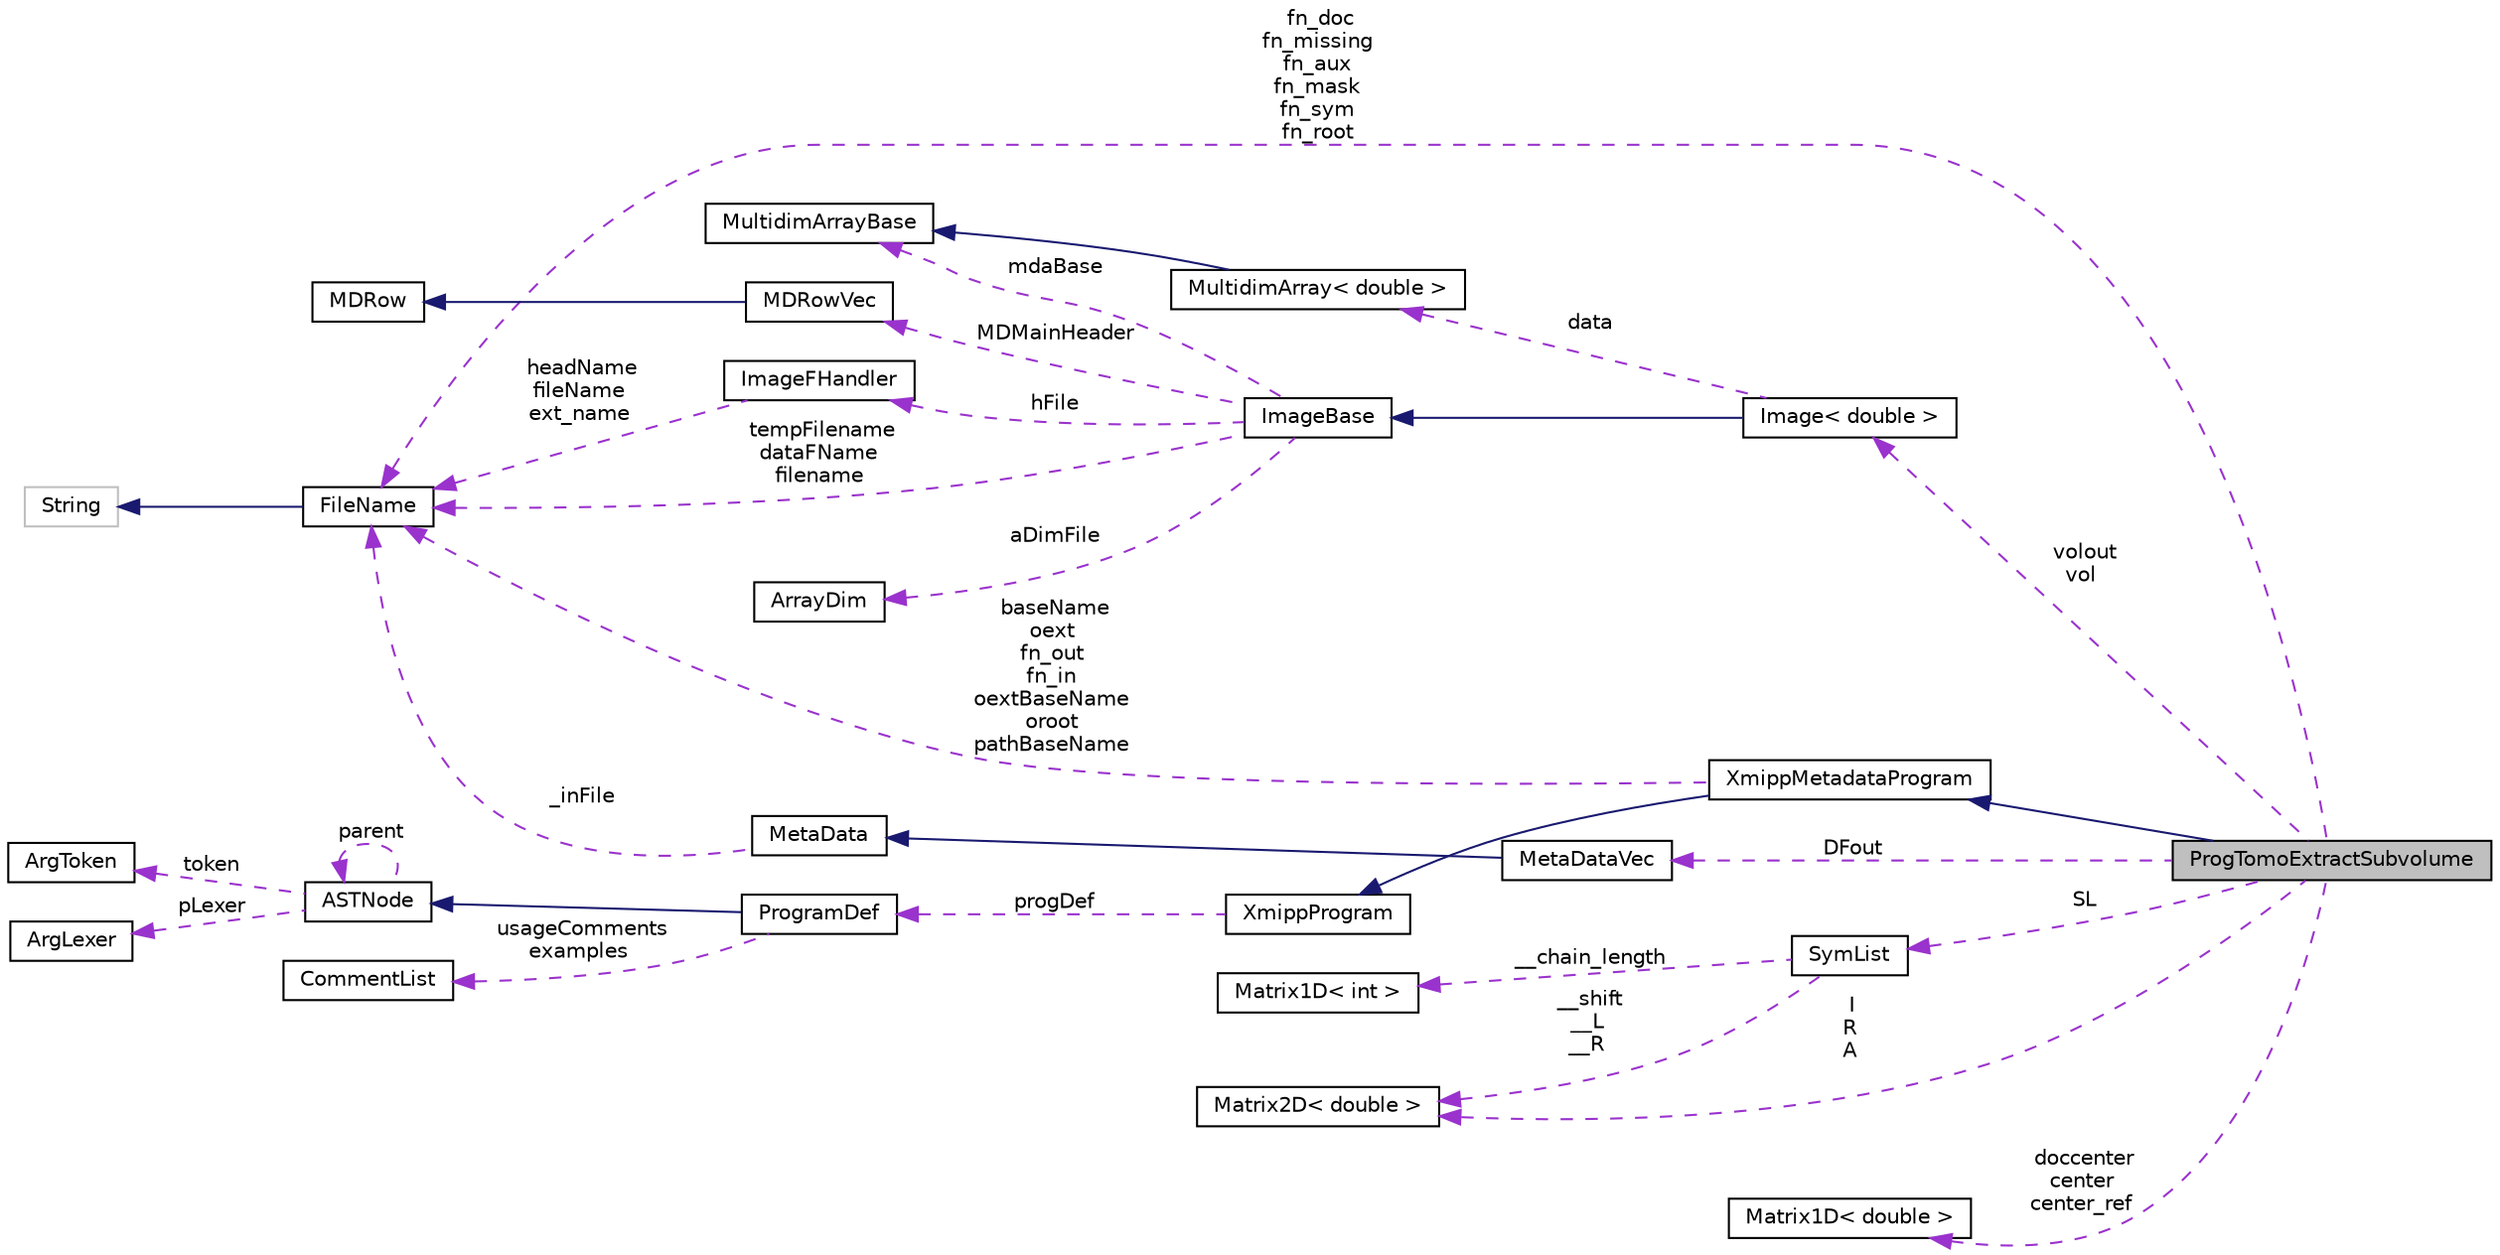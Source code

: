 digraph "ProgTomoExtractSubvolume"
{
  edge [fontname="Helvetica",fontsize="10",labelfontname="Helvetica",labelfontsize="10"];
  node [fontname="Helvetica",fontsize="10",shape=record];
  rankdir="LR";
  Node5 [label="ProgTomoExtractSubvolume",height=0.2,width=0.4,color="black", fillcolor="grey75", style="filled", fontcolor="black"];
  Node6 -> Node5 [dir="back",color="midnightblue",fontsize="10",style="solid",fontname="Helvetica"];
  Node6 [label="XmippMetadataProgram",height=0.2,width=0.4,color="black", fillcolor="white", style="filled",URL="$classXmippMetadataProgram.html"];
  Node7 -> Node6 [dir="back",color="midnightblue",fontsize="10",style="solid",fontname="Helvetica"];
  Node7 [label="XmippProgram",height=0.2,width=0.4,color="black", fillcolor="white", style="filled",URL="$classXmippProgram.html"];
  Node8 -> Node7 [dir="back",color="darkorchid3",fontsize="10",style="dashed",label=" progDef" ,fontname="Helvetica"];
  Node8 [label="ProgramDef",height=0.2,width=0.4,color="black", fillcolor="white", style="filled",URL="$classProgramDef.html"];
  Node9 -> Node8 [dir="back",color="midnightblue",fontsize="10",style="solid",fontname="Helvetica"];
  Node9 [label="ASTNode",height=0.2,width=0.4,color="black", fillcolor="white", style="filled",URL="$classASTNode.html"];
  Node10 -> Node9 [dir="back",color="darkorchid3",fontsize="10",style="dashed",label=" token" ,fontname="Helvetica"];
  Node10 [label="ArgToken",height=0.2,width=0.4,color="black", fillcolor="white", style="filled",URL="$classArgToken.html"];
  Node11 -> Node9 [dir="back",color="darkorchid3",fontsize="10",style="dashed",label=" pLexer" ,fontname="Helvetica"];
  Node11 [label="ArgLexer",height=0.2,width=0.4,color="black", fillcolor="white", style="filled",URL="$classArgLexer.html"];
  Node9 -> Node9 [dir="back",color="darkorchid3",fontsize="10",style="dashed",label=" parent" ,fontname="Helvetica"];
  Node12 -> Node8 [dir="back",color="darkorchid3",fontsize="10",style="dashed",label=" usageComments\nexamples" ,fontname="Helvetica"];
  Node12 [label="CommentList",height=0.2,width=0.4,color="black", fillcolor="white", style="filled",URL="$classCommentList.html"];
  Node13 -> Node6 [dir="back",color="darkorchid3",fontsize="10",style="dashed",label=" baseName\noext\nfn_out\nfn_in\noextBaseName\noroot\npathBaseName" ,fontname="Helvetica"];
  Node13 [label="FileName",height=0.2,width=0.4,color="black", fillcolor="white", style="filled",URL="$classFileName.html"];
  Node14 -> Node13 [dir="back",color="midnightblue",fontsize="10",style="solid",fontname="Helvetica"];
  Node14 [label="String",height=0.2,width=0.4,color="grey75", fillcolor="white", style="filled"];
  Node15 -> Node5 [dir="back",color="darkorchid3",fontsize="10",style="dashed",label=" DFout" ,fontname="Helvetica"];
  Node15 [label="MetaDataVec",height=0.2,width=0.4,color="black", fillcolor="white", style="filled",URL="$classMetaDataVec.html"];
  Node16 -> Node15 [dir="back",color="midnightblue",fontsize="10",style="solid",fontname="Helvetica"];
  Node16 [label="MetaData",height=0.2,width=0.4,color="black", fillcolor="white", style="filled",URL="$classMetaData.html"];
  Node13 -> Node16 [dir="back",color="darkorchid3",fontsize="10",style="dashed",label=" _inFile" ,fontname="Helvetica"];
  Node17 -> Node5 [dir="back",color="darkorchid3",fontsize="10",style="dashed",label=" I\nR\nA" ,fontname="Helvetica"];
  Node17 [label="Matrix2D\< double \>",height=0.2,width=0.4,color="black", fillcolor="white", style="filled",URL="$classMatrix2D.html"];
  Node18 -> Node5 [dir="back",color="darkorchid3",fontsize="10",style="dashed",label=" volout\nvol" ,fontname="Helvetica"];
  Node18 [label="Image\< double \>",height=0.2,width=0.4,color="black", fillcolor="white", style="filled",URL="$classImage.html"];
  Node19 -> Node18 [dir="back",color="midnightblue",fontsize="10",style="solid",fontname="Helvetica"];
  Node19 [label="ImageBase",height=0.2,width=0.4,color="black", fillcolor="white", style="filled",URL="$classImageBase.html",tooltip="Image base class. "];
  Node20 -> Node19 [dir="back",color="darkorchid3",fontsize="10",style="dashed",label=" mdaBase" ,fontname="Helvetica"];
  Node20 [label="MultidimArrayBase",height=0.2,width=0.4,color="black", fillcolor="white", style="filled",URL="$classMultidimArrayBase.html"];
  Node21 -> Node19 [dir="back",color="darkorchid3",fontsize="10",style="dashed",label=" MDMainHeader" ,fontname="Helvetica"];
  Node21 [label="MDRowVec",height=0.2,width=0.4,color="black", fillcolor="white", style="filled",URL="$classMDRowVec.html"];
  Node22 -> Node21 [dir="back",color="midnightblue",fontsize="10",style="solid",fontname="Helvetica"];
  Node22 [label="MDRow",height=0.2,width=0.4,color="black", fillcolor="white", style="filled",URL="$classMDRow.html"];
  Node23 -> Node19 [dir="back",color="darkorchid3",fontsize="10",style="dashed",label=" hFile" ,fontname="Helvetica"];
  Node23 [label="ImageFHandler",height=0.2,width=0.4,color="black", fillcolor="white", style="filled",URL="$structImageFHandler.html"];
  Node13 -> Node23 [dir="back",color="darkorchid3",fontsize="10",style="dashed",label=" headName\nfileName\next_name" ,fontname="Helvetica"];
  Node24 -> Node19 [dir="back",color="darkorchid3",fontsize="10",style="dashed",label=" aDimFile" ,fontname="Helvetica"];
  Node24 [label="ArrayDim",height=0.2,width=0.4,color="black", fillcolor="white", style="filled",URL="$structArrayDim.html"];
  Node13 -> Node19 [dir="back",color="darkorchid3",fontsize="10",style="dashed",label=" tempFilename\ndataFName\nfilename" ,fontname="Helvetica"];
  Node25 -> Node18 [dir="back",color="darkorchid3",fontsize="10",style="dashed",label=" data" ,fontname="Helvetica"];
  Node25 [label="MultidimArray\< double \>",height=0.2,width=0.4,color="black", fillcolor="white", style="filled",URL="$classMultidimArray.html"];
  Node20 -> Node25 [dir="back",color="midnightblue",fontsize="10",style="solid",fontname="Helvetica"];
  Node26 -> Node5 [dir="back",color="darkorchid3",fontsize="10",style="dashed",label=" doccenter\ncenter\ncenter_ref" ,fontname="Helvetica"];
  Node26 [label="Matrix1D\< double \>",height=0.2,width=0.4,color="black", fillcolor="white", style="filled",URL="$classMatrix1D.html"];
  Node27 -> Node5 [dir="back",color="darkorchid3",fontsize="10",style="dashed",label=" SL" ,fontname="Helvetica"];
  Node27 [label="SymList",height=0.2,width=0.4,color="black", fillcolor="white", style="filled",URL="$classSymList.html"];
  Node17 -> Node27 [dir="back",color="darkorchid3",fontsize="10",style="dashed",label=" __shift\n__L\n__R" ,fontname="Helvetica"];
  Node28 -> Node27 [dir="back",color="darkorchid3",fontsize="10",style="dashed",label=" __chain_length" ,fontname="Helvetica"];
  Node28 [label="Matrix1D\< int \>",height=0.2,width=0.4,color="black", fillcolor="white", style="filled",URL="$classMatrix1D.html"];
  Node13 -> Node5 [dir="back",color="darkorchid3",fontsize="10",style="dashed",label=" fn_doc\nfn_missing\nfn_aux\nfn_mask\nfn_sym\nfn_root" ,fontname="Helvetica"];
}
